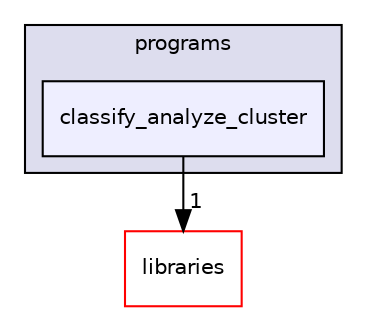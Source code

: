 digraph "xmipp/applications/programs/classify_analyze_cluster" {
  compound=true
  node [ fontsize="10", fontname="Helvetica"];
  edge [ labelfontsize="10", labelfontname="Helvetica"];
  subgraph clusterdir_592b16dc4070b933e5655da2b0d20bbb {
    graph [ bgcolor="#ddddee", pencolor="black", label="programs" fontname="Helvetica", fontsize="10", URL="dir_592b16dc4070b933e5655da2b0d20bbb.html"]
  dir_edf2653b573b5786d6bb46351865e86f [shape=box, label="classify_analyze_cluster", style="filled", fillcolor="#eeeeff", pencolor="black", URL="dir_edf2653b573b5786d6bb46351865e86f.html"];
  }
  dir_29dba3f3840f20df3b04d1972e99046b [shape=box label="libraries" fillcolor="white" style="filled" color="red" URL="dir_29dba3f3840f20df3b04d1972e99046b.html"];
  dir_edf2653b573b5786d6bb46351865e86f->dir_29dba3f3840f20df3b04d1972e99046b [headlabel="1", labeldistance=1.5 headhref="dir_000038_000086.html"];
}
